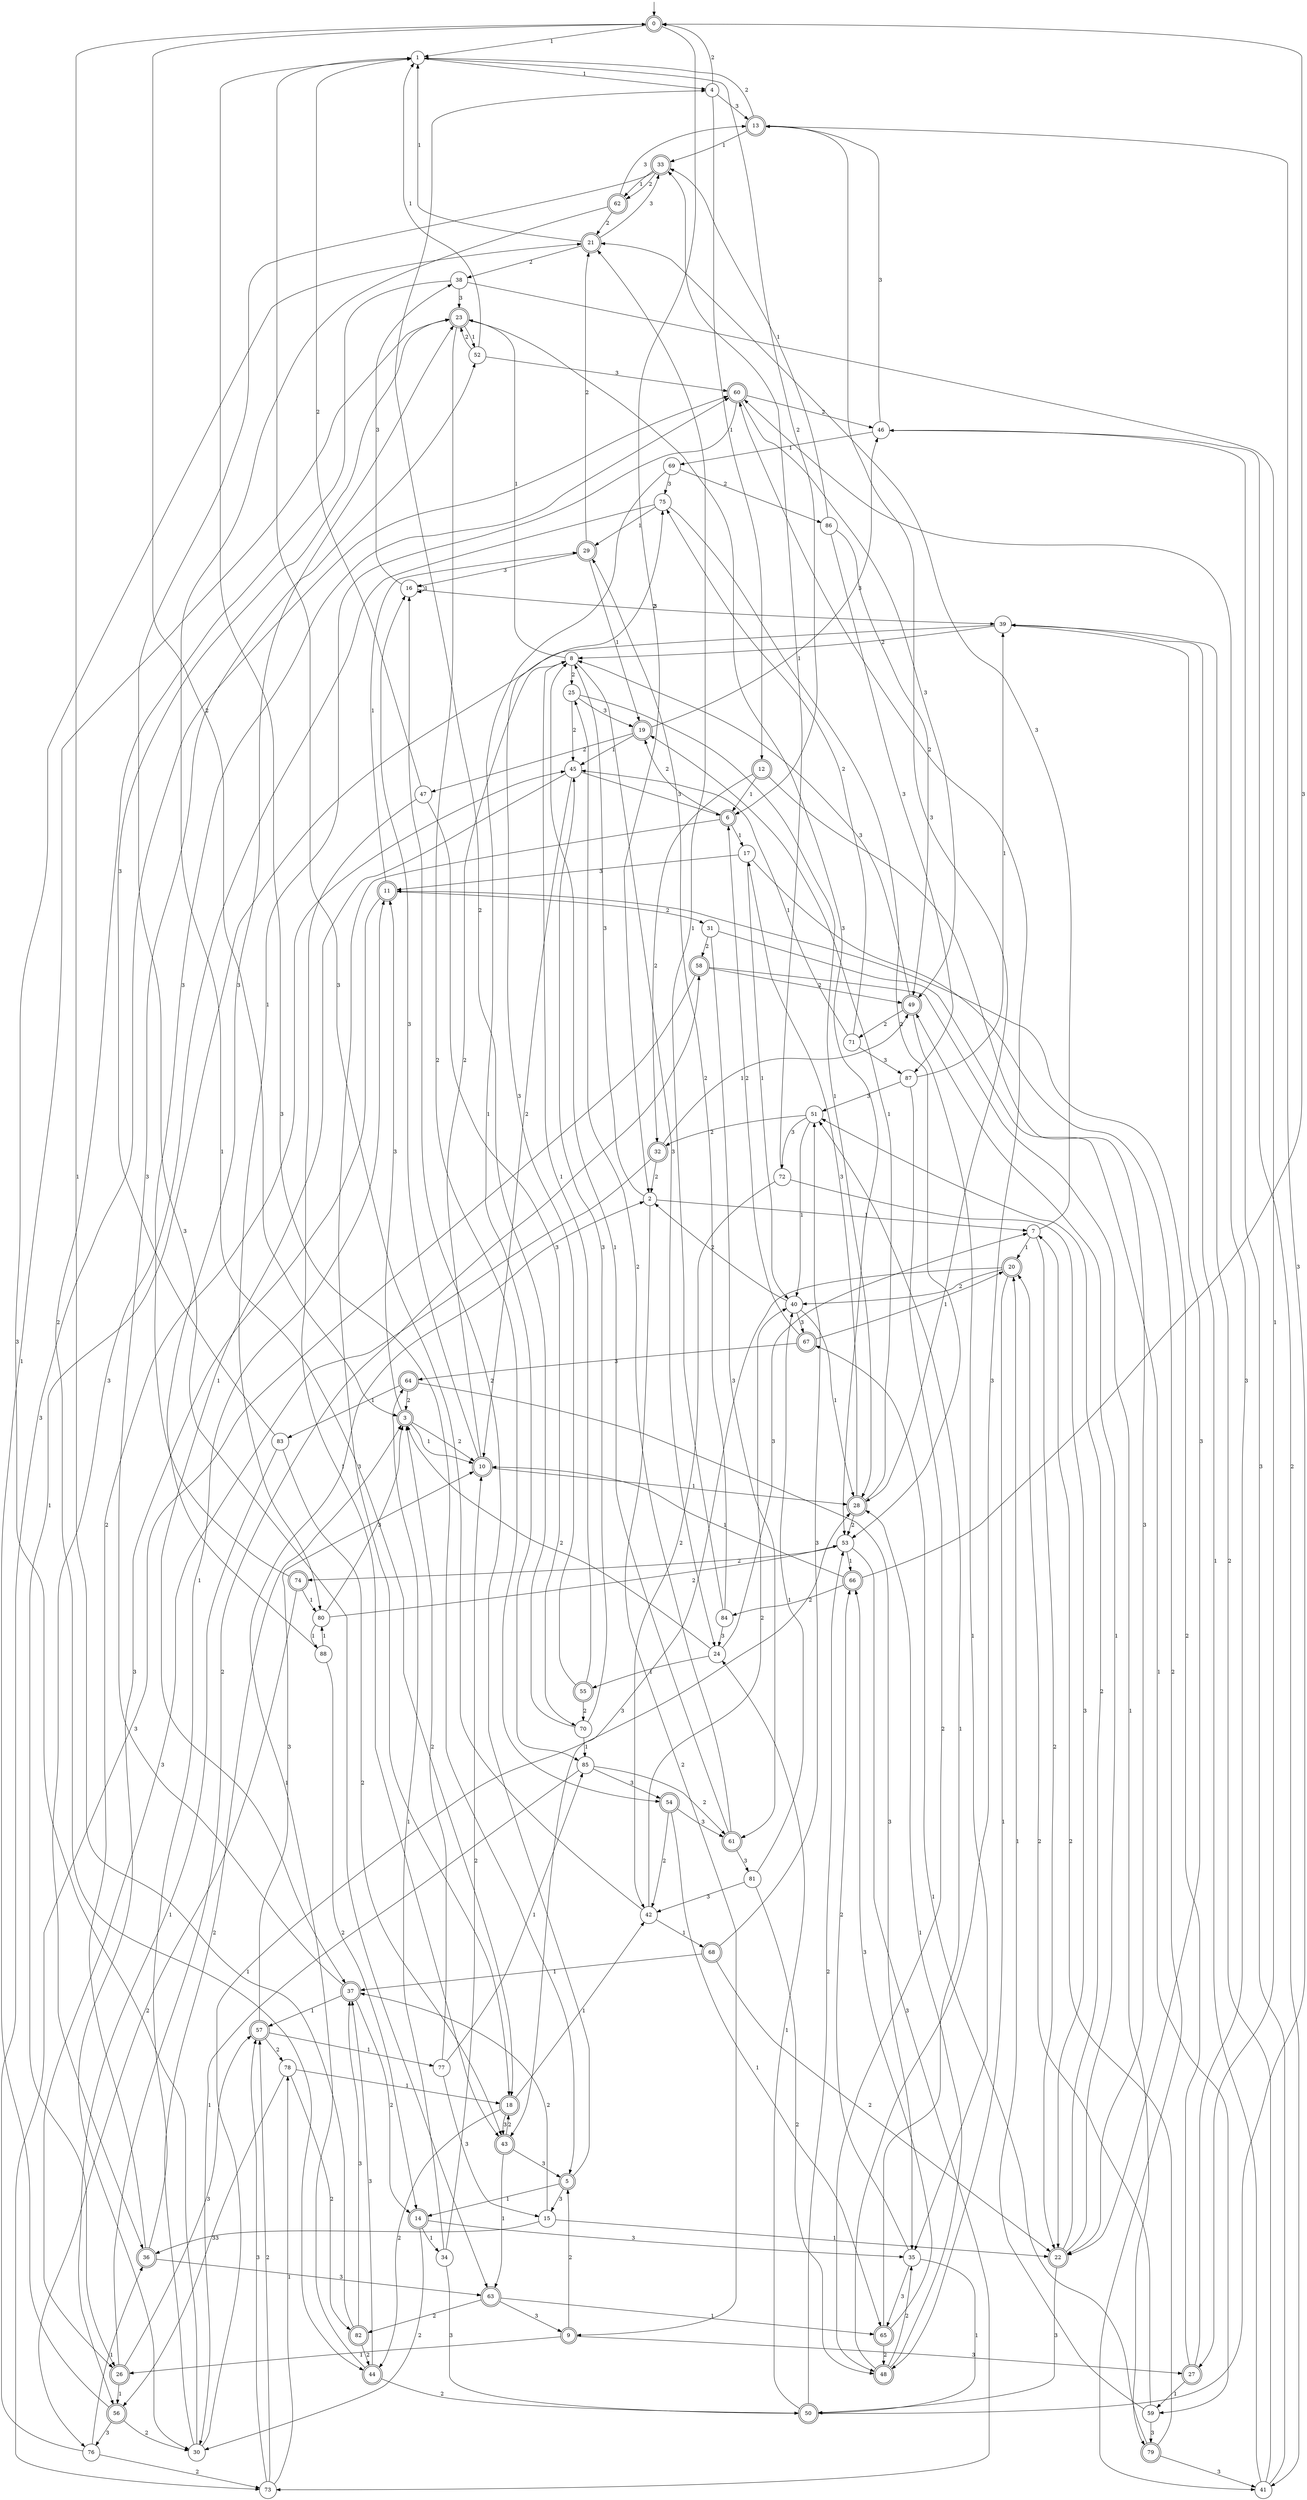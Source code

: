 digraph g {

	s0 [shape="doublecircle" label="0"];
	s1 [shape="circle" label="1"];
	s2 [shape="circle" label="2"];
	s3 [shape="doublecircle" label="3"];
	s4 [shape="circle" label="4"];
	s5 [shape="doublecircle" label="5"];
	s6 [shape="doublecircle" label="6"];
	s7 [shape="circle" label="7"];
	s8 [shape="circle" label="8"];
	s9 [shape="doublecircle" label="9"];
	s10 [shape="doublecircle" label="10"];
	s11 [shape="doublecircle" label="11"];
	s12 [shape="doublecircle" label="12"];
	s13 [shape="doublecircle" label="13"];
	s14 [shape="doublecircle" label="14"];
	s15 [shape="circle" label="15"];
	s16 [shape="circle" label="16"];
	s17 [shape="circle" label="17"];
	s18 [shape="doublecircle" label="18"];
	s19 [shape="doublecircle" label="19"];
	s20 [shape="doublecircle" label="20"];
	s21 [shape="doublecircle" label="21"];
	s22 [shape="doublecircle" label="22"];
	s23 [shape="doublecircle" label="23"];
	s24 [shape="circle" label="24"];
	s25 [shape="circle" label="25"];
	s26 [shape="doublecircle" label="26"];
	s27 [shape="doublecircle" label="27"];
	s28 [shape="doublecircle" label="28"];
	s29 [shape="doublecircle" label="29"];
	s30 [shape="circle" label="30"];
	s31 [shape="circle" label="31"];
	s32 [shape="doublecircle" label="32"];
	s33 [shape="doublecircle" label="33"];
	s34 [shape="circle" label="34"];
	s35 [shape="circle" label="35"];
	s36 [shape="doublecircle" label="36"];
	s37 [shape="doublecircle" label="37"];
	s38 [shape="circle" label="38"];
	s39 [shape="circle" label="39"];
	s40 [shape="circle" label="40"];
	s41 [shape="circle" label="41"];
	s42 [shape="circle" label="42"];
	s43 [shape="doublecircle" label="43"];
	s44 [shape="doublecircle" label="44"];
	s45 [shape="circle" label="45"];
	s46 [shape="circle" label="46"];
	s47 [shape="circle" label="47"];
	s48 [shape="doublecircle" label="48"];
	s49 [shape="doublecircle" label="49"];
	s50 [shape="doublecircle" label="50"];
	s51 [shape="circle" label="51"];
	s52 [shape="circle" label="52"];
	s53 [shape="circle" label="53"];
	s54 [shape="doublecircle" label="54"];
	s55 [shape="doublecircle" label="55"];
	s56 [shape="doublecircle" label="56"];
	s57 [shape="doublecircle" label="57"];
	s58 [shape="doublecircle" label="58"];
	s59 [shape="circle" label="59"];
	s60 [shape="doublecircle" label="60"];
	s61 [shape="doublecircle" label="61"];
	s62 [shape="doublecircle" label="62"];
	s63 [shape="doublecircle" label="63"];
	s64 [shape="doublecircle" label="64"];
	s65 [shape="doublecircle" label="65"];
	s66 [shape="doublecircle" label="66"];
	s67 [shape="doublecircle" label="67"];
	s68 [shape="doublecircle" label="68"];
	s69 [shape="circle" label="69"];
	s70 [shape="circle" label="70"];
	s71 [shape="circle" label="71"];
	s72 [shape="circle" label="72"];
	s73 [shape="circle" label="73"];
	s74 [shape="doublecircle" label="74"];
	s75 [shape="circle" label="75"];
	s76 [shape="circle" label="76"];
	s77 [shape="circle" label="77"];
	s78 [shape="circle" label="78"];
	s79 [shape="doublecircle" label="79"];
	s80 [shape="circle" label="80"];
	s81 [shape="circle" label="81"];
	s82 [shape="doublecircle" label="82"];
	s83 [shape="circle" label="83"];
	s84 [shape="circle" label="84"];
	s85 [shape="circle" label="85"];
	s86 [shape="circle" label="86"];
	s87 [shape="circle" label="87"];
	s88 [shape="circle" label="88"];
	s0 -> s1 [label="1"];
	s0 -> s2 [label="3"];
	s0 -> s3 [label="2"];
	s1 -> s4 [label="1"];
	s1 -> s5 [label="3"];
	s1 -> s6 [label="2"];
	s2 -> s7 [label="1"];
	s2 -> s8 [label="3"];
	s2 -> s9 [label="2"];
	s3 -> s10 [label="1"];
	s3 -> s11 [label="3"];
	s3 -> s10 [label="2"];
	s4 -> s12 [label="1"];
	s4 -> s13 [label="3"];
	s4 -> s0 [label="2"];
	s5 -> s14 [label="1"];
	s5 -> s15 [label="3"];
	s5 -> s16 [label="2"];
	s6 -> s17 [label="1"];
	s6 -> s18 [label="3"];
	s6 -> s19 [label="2"];
	s7 -> s20 [label="1"];
	s7 -> s21 [label="3"];
	s7 -> s22 [label="2"];
	s8 -> s23 [label="1"];
	s8 -> s24 [label="3"];
	s8 -> s25 [label="2"];
	s9 -> s26 [label="1"];
	s9 -> s27 [label="3"];
	s9 -> s5 [label="2"];
	s10 -> s28 [label="1"];
	s10 -> s16 [label="3"];
	s10 -> s8 [label="2"];
	s11 -> s29 [label="1"];
	s11 -> s30 [label="3"];
	s11 -> s31 [label="2"];
	s12 -> s6 [label="1"];
	s12 -> s22 [label="3"];
	s12 -> s32 [label="2"];
	s13 -> s33 [label="1"];
	s13 -> s28 [label="3"];
	s13 -> s1 [label="2"];
	s14 -> s34 [label="1"];
	s14 -> s35 [label="3"];
	s14 -> s30 [label="2"];
	s15 -> s22 [label="1"];
	s15 -> s36 [label="3"];
	s15 -> s37 [label="2"];
	s16 -> s16 [label="1"];
	s16 -> s38 [label="3"];
	s16 -> s39 [label="2"];
	s17 -> s40 [label="1"];
	s17 -> s11 [label="3"];
	s17 -> s41 [label="2"];
	s18 -> s42 [label="1"];
	s18 -> s43 [label="3"];
	s18 -> s44 [label="2"];
	s19 -> s45 [label="1"];
	s19 -> s46 [label="3"];
	s19 -> s47 [label="2"];
	s20 -> s48 [label="1"];
	s20 -> s43 [label="3"];
	s20 -> s40 [label="2"];
	s21 -> s1 [label="1"];
	s21 -> s33 [label="3"];
	s21 -> s38 [label="2"];
	s22 -> s49 [label="1"];
	s22 -> s50 [label="3"];
	s22 -> s51 [label="2"];
	s23 -> s52 [label="1"];
	s23 -> s53 [label="3"];
	s23 -> s54 [label="2"];
	s24 -> s55 [label="1"];
	s24 -> s7 [label="3"];
	s24 -> s3 [label="2"];
	s25 -> s28 [label="1"];
	s25 -> s19 [label="3"];
	s25 -> s45 [label="2"];
	s26 -> s56 [label="1"];
	s26 -> s57 [label="3"];
	s26 -> s58 [label="2"];
	s27 -> s59 [label="1"];
	s27 -> s60 [label="3"];
	s27 -> s11 [label="2"];
	s28 -> s19 [label="1"];
	s28 -> s17 [label="3"];
	s28 -> s53 [label="2"];
	s29 -> s19 [label="1"];
	s29 -> s16 [label="3"];
	s29 -> s21 [label="2"];
	s30 -> s28 [label="1"];
	s30 -> s21 [label="3"];
	s30 -> s3 [label="2"];
	s31 -> s59 [label="1"];
	s31 -> s61 [label="3"];
	s31 -> s58 [label="2"];
	s32 -> s49 [label="1"];
	s32 -> s26 [label="3"];
	s32 -> s2 [label="2"];
	s33 -> s62 [label="1"];
	s33 -> s63 [label="3"];
	s33 -> s62 [label="2"];
	s34 -> s64 [label="1"];
	s34 -> s50 [label="3"];
	s34 -> s10 [label="2"];
	s35 -> s50 [label="1"];
	s35 -> s65 [label="3"];
	s35 -> s66 [label="2"];
	s36 -> s11 [label="1"];
	s36 -> s63 [label="3"];
	s36 -> s45 [label="2"];
	s37 -> s57 [label="1"];
	s37 -> s52 [label="3"];
	s37 -> s14 [label="2"];
	s38 -> s27 [label="1"];
	s38 -> s23 [label="3"];
	s38 -> s44 [label="2"];
	s39 -> s26 [label="1"];
	s39 -> s22 [label="3"];
	s39 -> s8 [label="2"];
	s40 -> s28 [label="1"];
	s40 -> s67 [label="3"];
	s40 -> s2 [label="2"];
	s41 -> s39 [label="1"];
	s41 -> s46 [label="3"];
	s41 -> s39 [label="2"];
	s42 -> s68 [label="1"];
	s42 -> s1 [label="3"];
	s42 -> s40 [label="2"];
	s43 -> s63 [label="1"];
	s43 -> s5 [label="3"];
	s43 -> s18 [label="2"];
	s44 -> s2 [label="1"];
	s44 -> s37 [label="3"];
	s44 -> s50 [label="2"];
	s45 -> s37 [label="1"];
	s45 -> s6 [label="3"];
	s45 -> s10 [label="2"];
	s46 -> s69 [label="1"];
	s46 -> s13 [label="3"];
	s46 -> s41 [label="2"];
	s47 -> s43 [label="1"];
	s47 -> s70 [label="3"];
	s47 -> s1 [label="2"];
	s48 -> s28 [label="1"];
	s48 -> s60 [label="3"];
	s48 -> s35 [label="2"];
	s49 -> s35 [label="1"];
	s49 -> s8 [label="3"];
	s49 -> s71 [label="2"];
	s50 -> s24 [label="1"];
	s50 -> s13 [label="3"];
	s50 -> s53 [label="2"];
	s51 -> s40 [label="1"];
	s51 -> s72 [label="3"];
	s51 -> s32 [label="2"];
	s52 -> s1 [label="1"];
	s52 -> s60 [label="3"];
	s52 -> s23 [label="2"];
	s53 -> s66 [label="1"];
	s53 -> s73 [label="3"];
	s53 -> s74 [label="2"];
	s54 -> s65 [label="1"];
	s54 -> s61 [label="3"];
	s54 -> s42 [label="2"];
	s55 -> s8 [label="1"];
	s55 -> s75 [label="3"];
	s55 -> s70 [label="2"];
	s56 -> s23 [label="1"];
	s56 -> s76 [label="3"];
	s56 -> s30 [label="2"];
	s57 -> s77 [label="1"];
	s57 -> s10 [label="3"];
	s57 -> s78 [label="2"];
	s58 -> s79 [label="1"];
	s58 -> s73 [label="3"];
	s58 -> s49 [label="2"];
	s59 -> s20 [label="1"];
	s59 -> s79 [label="3"];
	s59 -> s20 [label="2"];
	s60 -> s80 [label="1"];
	s60 -> s49 [label="3"];
	s60 -> s46 [label="2"];
	s61 -> s8 [label="1"];
	s61 -> s81 [label="3"];
	s61 -> s25 [label="2"];
	s62 -> s18 [label="1"];
	s62 -> s13 [label="3"];
	s62 -> s21 [label="2"];
	s63 -> s65 [label="1"];
	s63 -> s9 [label="3"];
	s63 -> s82 [label="2"];
	s64 -> s83 [label="1"];
	s64 -> s35 [label="3"];
	s64 -> s3 [label="2"];
	s65 -> s51 [label="1"];
	s65 -> s66 [label="3"];
	s65 -> s48 [label="2"];
	s66 -> s10 [label="1"];
	s66 -> s0 [label="3"];
	s66 -> s84 [label="2"];
	s67 -> s20 [label="1"];
	s67 -> s64 [label="3"];
	s67 -> s6 [label="2"];
	s68 -> s37 [label="1"];
	s68 -> s51 [label="3"];
	s68 -> s22 [label="2"];
	s69 -> s85 [label="1"];
	s69 -> s75 [label="3"];
	s69 -> s86 [label="2"];
	s70 -> s85 [label="1"];
	s70 -> s45 [label="3"];
	s70 -> s4 [label="2"];
	s71 -> s45 [label="1"];
	s71 -> s87 [label="3"];
	s71 -> s75 [label="2"];
	s72 -> s33 [label="1"];
	s72 -> s22 [label="3"];
	s72 -> s42 [label="2"];
	s73 -> s78 [label="1"];
	s73 -> s57 [label="3"];
	s73 -> s57 [label="2"];
	s74 -> s80 [label="1"];
	s74 -> s60 [label="3"];
	s74 -> s76 [label="2"];
	s75 -> s29 [label="1"];
	s75 -> s36 [label="3"];
	s75 -> s53 [label="2"];
	s76 -> s36 [label="1"];
	s76 -> s60 [label="3"];
	s76 -> s73 [label="2"];
	s77 -> s85 [label="1"];
	s77 -> s15 [label="3"];
	s77 -> s3 [label="2"];
	s78 -> s18 [label="1"];
	s78 -> s56 [label="3"];
	s78 -> s82 [label="2"];
	s79 -> s67 [label="1"];
	s79 -> s41 [label="3"];
	s79 -> s7 [label="2"];
	s80 -> s88 [label="1"];
	s80 -> s3 [label="3"];
	s80 -> s53 [label="2"];
	s81 -> s40 [label="1"];
	s81 -> s42 [label="3"];
	s81 -> s48 [label="2"];
	s82 -> s0 [label="1"];
	s82 -> s37 [label="3"];
	s82 -> s44 [label="2"];
	s83 -> s56 [label="1"];
	s83 -> s23 [label="3"];
	s83 -> s43 [label="2"];
	s84 -> s21 [label="1"];
	s84 -> s24 [label="3"];
	s84 -> s29 [label="2"];
	s85 -> s30 [label="1"];
	s85 -> s54 [label="3"];
	s85 -> s61 [label="2"];
	s86 -> s33 [label="1"];
	s86 -> s87 [label="3"];
	s86 -> s49 [label="2"];
	s87 -> s39 [label="1"];
	s87 -> s51 [label="3"];
	s87 -> s48 [label="2"];
	s88 -> s80 [label="1"];
	s88 -> s23 [label="3"];
	s88 -> s14 [label="2"];

__start0 [label="" shape="none" width="0" height="0"];
__start0 -> s0;

}
